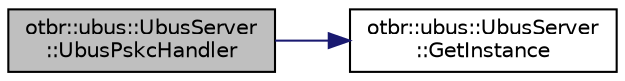 digraph "otbr::ubus::UbusServer::UbusPskcHandler"
{
  edge [fontname="Helvetica",fontsize="10",labelfontname="Helvetica",labelfontsize="10"];
  node [fontname="Helvetica",fontsize="10",shape=record];
  rankdir="LR";
  Node207 [label="otbr::ubus::UbusServer\l::UbusPskcHandler",height=0.2,width=0.4,color="black", fillcolor="grey75", style="filled", fontcolor="black"];
  Node207 -> Node208 [color="midnightblue",fontsize="10",style="solid",fontname="Helvetica"];
  Node208 [label="otbr::ubus::UbusServer\l::GetInstance",height=0.2,width=0.4,color="black", fillcolor="white", style="filled",URL="$d9/dea/classotbr_1_1ubus_1_1UbusServer.html#a869e5a269f8df9231e60b8b23de90362",tooltip="This method return the instance of the global UbusServer. "];
}
